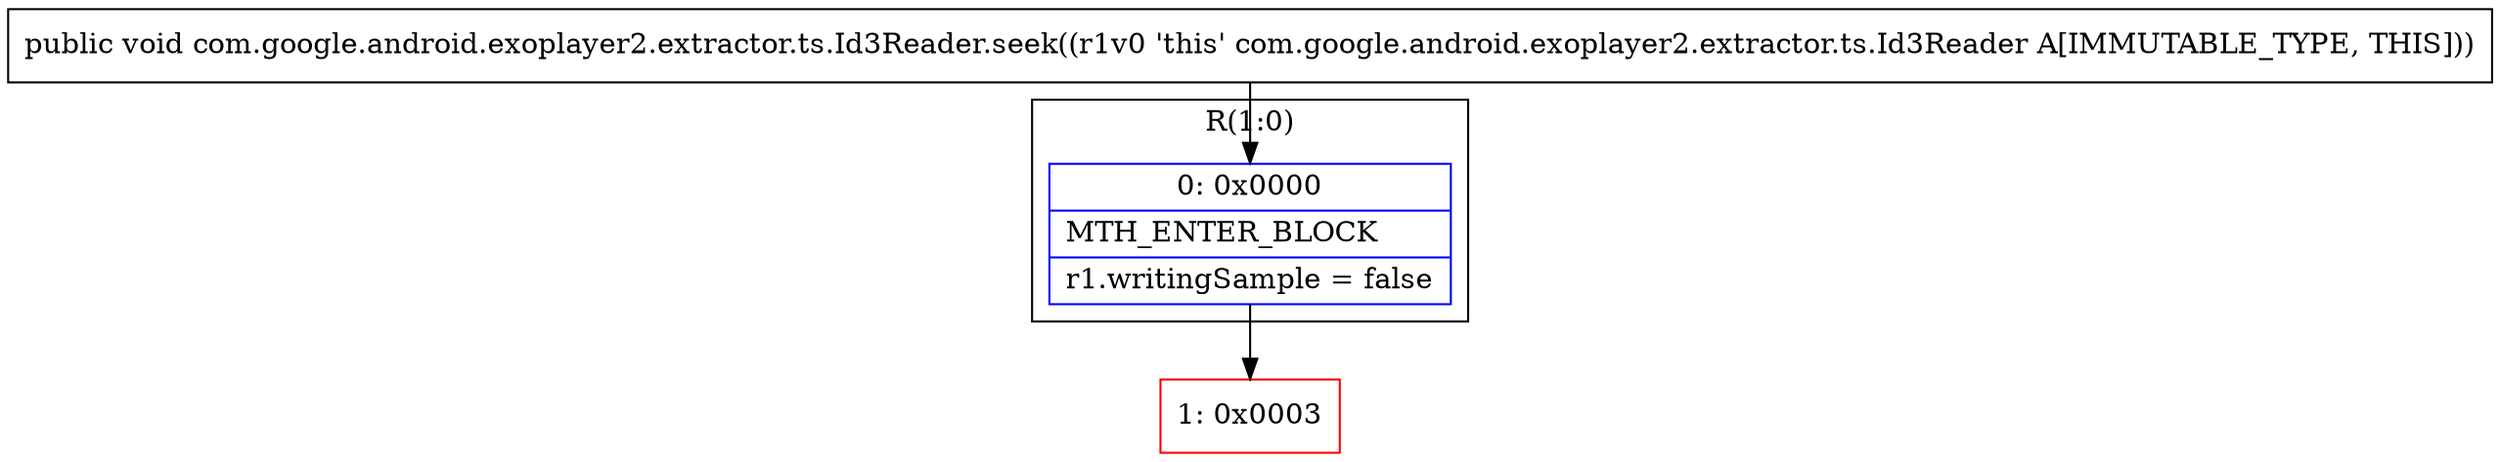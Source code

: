 digraph "CFG forcom.google.android.exoplayer2.extractor.ts.Id3Reader.seek()V" {
subgraph cluster_Region_1449065210 {
label = "R(1:0)";
node [shape=record,color=blue];
Node_0 [shape=record,label="{0\:\ 0x0000|MTH_ENTER_BLOCK\l|r1.writingSample = false\l}"];
}
Node_1 [shape=record,color=red,label="{1\:\ 0x0003}"];
MethodNode[shape=record,label="{public void com.google.android.exoplayer2.extractor.ts.Id3Reader.seek((r1v0 'this' com.google.android.exoplayer2.extractor.ts.Id3Reader A[IMMUTABLE_TYPE, THIS])) }"];
MethodNode -> Node_0;
Node_0 -> Node_1;
}

